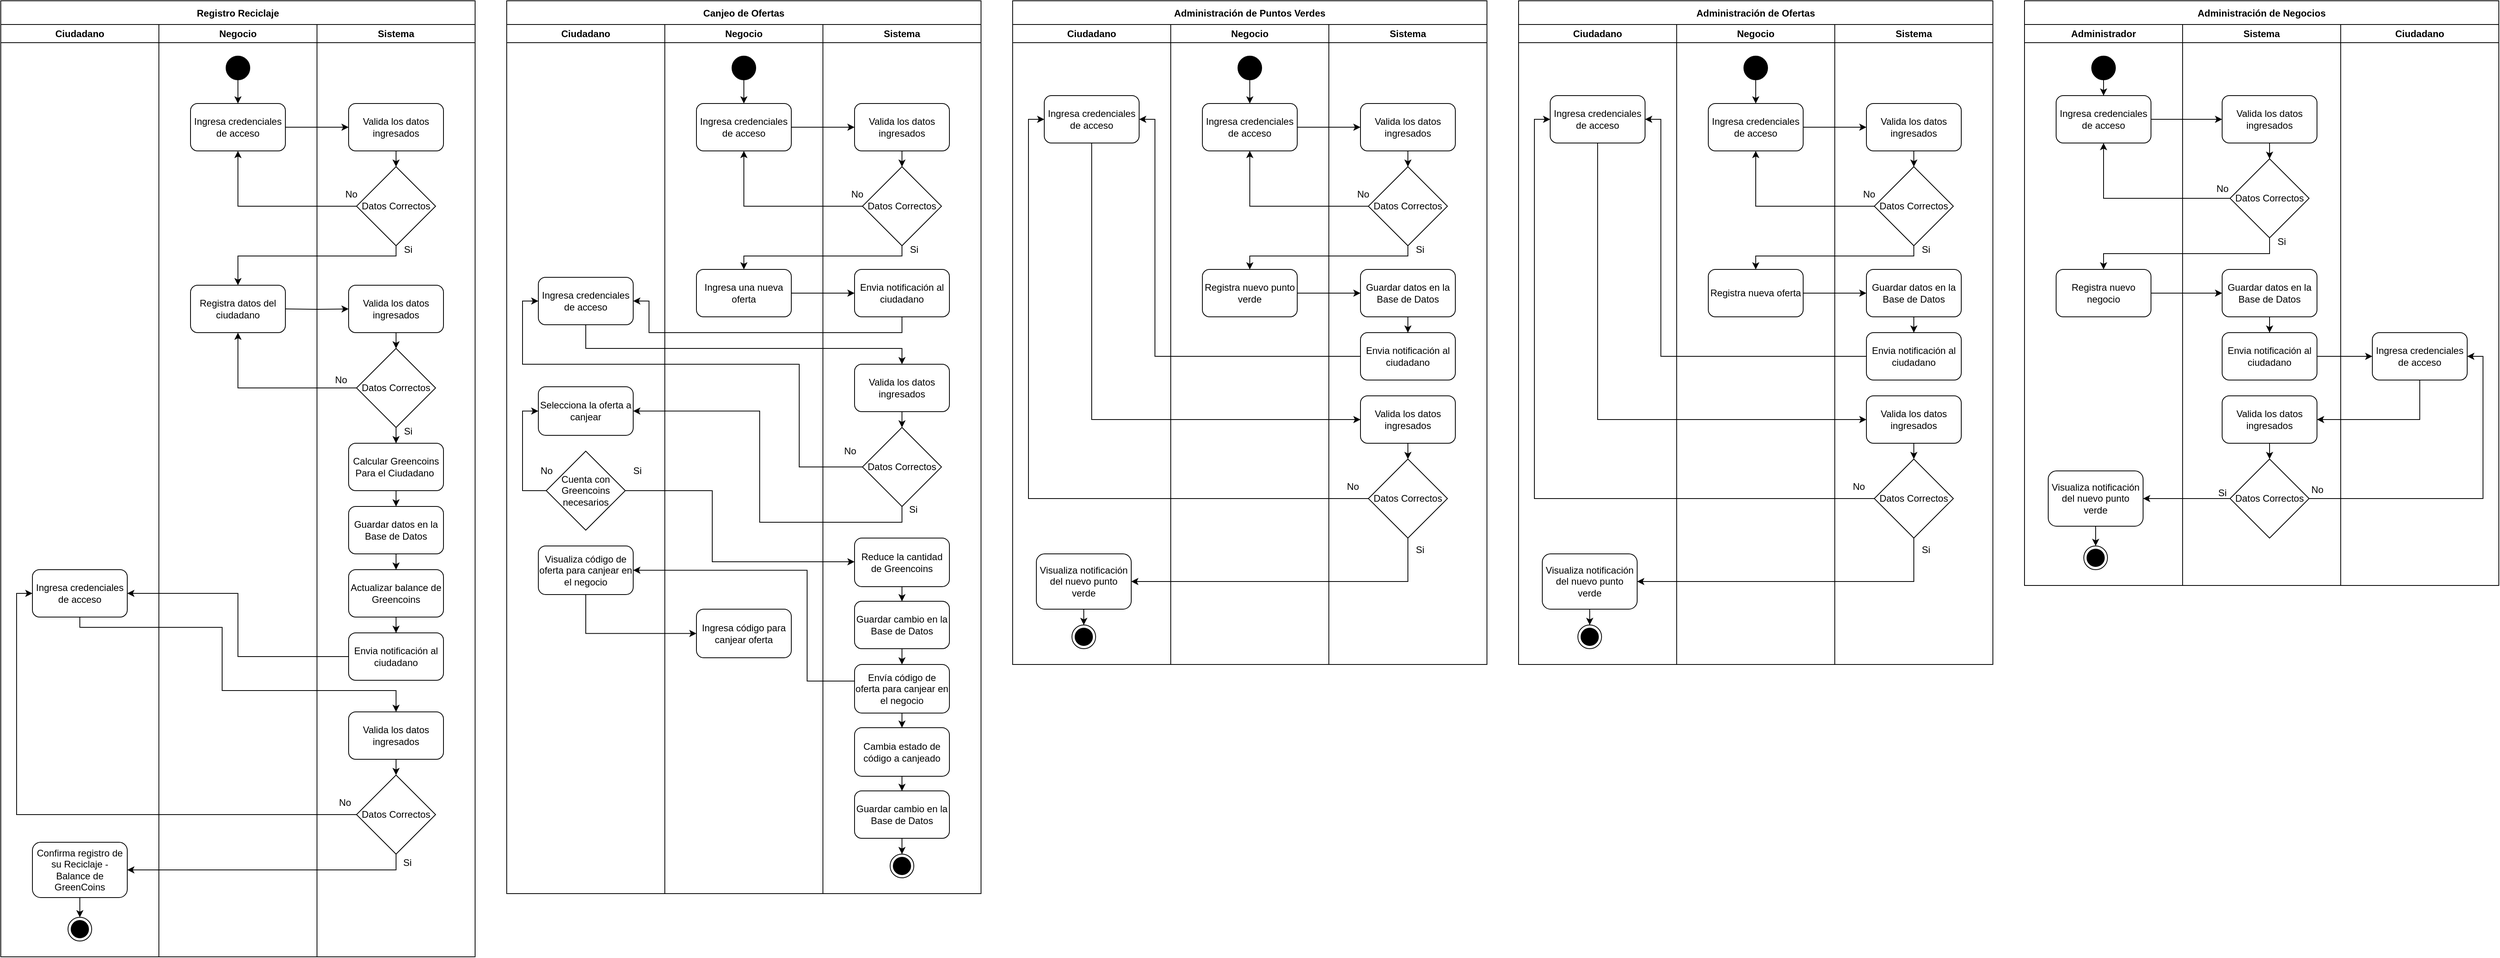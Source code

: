 <mxfile version="24.5.2" type="device">
  <diagram name="Página-1" id="2Hx39TIKKnxnO-Q0Ie0q">
    <mxGraphModel dx="913" dy="514" grid="1" gridSize="10" guides="1" tooltips="1" connect="1" arrows="1" fold="1" page="1" pageScale="1" pageWidth="3300" pageHeight="2339" math="0" shadow="0">
      <root>
        <mxCell id="0" />
        <mxCell id="1" parent="0" />
        <mxCell id="pgYXsg9tAZO5rDnp-1l6-1" value="Registro Reciclaje" style="swimlane;startSize=30;" vertex="1" parent="1">
          <mxGeometry x="40" y="40" width="600" height="1210" as="geometry">
            <mxRectangle x="40" y="40" width="140" height="30" as="alternateBounds" />
          </mxGeometry>
        </mxCell>
        <mxCell id="pgYXsg9tAZO5rDnp-1l6-2" value="Ciudadano" style="swimlane;whiteSpace=wrap;html=1;" vertex="1" parent="pgYXsg9tAZO5rDnp-1l6-1">
          <mxGeometry y="30" width="200" height="1180" as="geometry" />
        </mxCell>
        <mxCell id="pgYXsg9tAZO5rDnp-1l6-3" value="Ingresa credenciales de acceso" style="whiteSpace=wrap;html=1;rounded=1;" vertex="1" parent="pgYXsg9tAZO5rDnp-1l6-2">
          <mxGeometry x="40" y="690" width="120" height="60" as="geometry" />
        </mxCell>
        <mxCell id="pgYXsg9tAZO5rDnp-1l6-4" style="edgeStyle=orthogonalEdgeStyle;rounded=0;orthogonalLoop=1;jettySize=auto;html=1;entryX=0.5;entryY=0;entryDx=0;entryDy=0;" edge="1" parent="pgYXsg9tAZO5rDnp-1l6-2" source="pgYXsg9tAZO5rDnp-1l6-5" target="pgYXsg9tAZO5rDnp-1l6-6">
          <mxGeometry relative="1" as="geometry" />
        </mxCell>
        <mxCell id="pgYXsg9tAZO5rDnp-1l6-5" value="Confirma registro de su Reciclaje - Balance de GreenCoins" style="whiteSpace=wrap;html=1;rounded=1;" vertex="1" parent="pgYXsg9tAZO5rDnp-1l6-2">
          <mxGeometry x="40" y="1035" width="120" height="70" as="geometry" />
        </mxCell>
        <mxCell id="pgYXsg9tAZO5rDnp-1l6-6" value="" style="ellipse;html=1;shape=endState;fillColor=strokeColor;" vertex="1" parent="pgYXsg9tAZO5rDnp-1l6-2">
          <mxGeometry x="85" y="1130" width="30" height="30" as="geometry" />
        </mxCell>
        <mxCell id="pgYXsg9tAZO5rDnp-1l6-7" value="Negocio" style="swimlane;whiteSpace=wrap;html=1;" vertex="1" parent="pgYXsg9tAZO5rDnp-1l6-1">
          <mxGeometry x="200" y="30" width="200" height="1180" as="geometry" />
        </mxCell>
        <mxCell id="pgYXsg9tAZO5rDnp-1l6-8" style="edgeStyle=orthogonalEdgeStyle;rounded=0;orthogonalLoop=1;jettySize=auto;html=1;entryX=0.5;entryY=0;entryDx=0;entryDy=0;" edge="1" parent="pgYXsg9tAZO5rDnp-1l6-7" source="pgYXsg9tAZO5rDnp-1l6-9" target="pgYXsg9tAZO5rDnp-1l6-10">
          <mxGeometry relative="1" as="geometry" />
        </mxCell>
        <mxCell id="pgYXsg9tAZO5rDnp-1l6-9" value="" style="ellipse;fillColor=strokeColor;html=1;" vertex="1" parent="pgYXsg9tAZO5rDnp-1l6-7">
          <mxGeometry x="85" y="40" width="30" height="30" as="geometry" />
        </mxCell>
        <mxCell id="pgYXsg9tAZO5rDnp-1l6-10" value="Ingresa credenciales de acceso" style="rounded=1;whiteSpace=wrap;html=1;" vertex="1" parent="pgYXsg9tAZO5rDnp-1l6-7">
          <mxGeometry x="40" y="100" width="120" height="60" as="geometry" />
        </mxCell>
        <mxCell id="pgYXsg9tAZO5rDnp-1l6-11" value="Registra datos del ciudadano" style="rounded=1;whiteSpace=wrap;html=1;" vertex="1" parent="pgYXsg9tAZO5rDnp-1l6-7">
          <mxGeometry x="40" y="330" width="120" height="60" as="geometry" />
        </mxCell>
        <mxCell id="pgYXsg9tAZO5rDnp-1l6-12" value="Sistema" style="swimlane;whiteSpace=wrap;html=1;" vertex="1" parent="pgYXsg9tAZO5rDnp-1l6-1">
          <mxGeometry x="400" y="30" width="200" height="1180" as="geometry" />
        </mxCell>
        <mxCell id="pgYXsg9tAZO5rDnp-1l6-13" value="Valida los datos ingresados" style="rounded=1;whiteSpace=wrap;html=1;" vertex="1" parent="pgYXsg9tAZO5rDnp-1l6-12">
          <mxGeometry x="40" y="100" width="120" height="60" as="geometry" />
        </mxCell>
        <mxCell id="pgYXsg9tAZO5rDnp-1l6-14" value="Datos Correctos" style="strokeWidth=1;html=1;shape=mxgraph.flowchart.decision;whiteSpace=wrap;" vertex="1" parent="pgYXsg9tAZO5rDnp-1l6-12">
          <mxGeometry x="50" y="180" width="100" height="100" as="geometry" />
        </mxCell>
        <mxCell id="pgYXsg9tAZO5rDnp-1l6-15" style="edgeStyle=orthogonalEdgeStyle;rounded=0;orthogonalLoop=1;jettySize=auto;html=1;entryX=0.5;entryY=0;entryDx=0;entryDy=0;entryPerimeter=0;" edge="1" parent="pgYXsg9tAZO5rDnp-1l6-12" source="pgYXsg9tAZO5rDnp-1l6-13" target="pgYXsg9tAZO5rDnp-1l6-14">
          <mxGeometry relative="1" as="geometry" />
        </mxCell>
        <mxCell id="pgYXsg9tAZO5rDnp-1l6-16" value="Valida los datos ingresados" style="rounded=1;whiteSpace=wrap;html=1;" vertex="1" parent="pgYXsg9tAZO5rDnp-1l6-12">
          <mxGeometry x="40" y="330" width="120" height="60" as="geometry" />
        </mxCell>
        <mxCell id="pgYXsg9tAZO5rDnp-1l6-17" style="edgeStyle=orthogonalEdgeStyle;rounded=0;orthogonalLoop=1;jettySize=auto;html=1;entryX=0;entryY=0.5;entryDx=0;entryDy=0;" edge="1" parent="pgYXsg9tAZO5rDnp-1l6-12" target="pgYXsg9tAZO5rDnp-1l6-16">
          <mxGeometry relative="1" as="geometry">
            <mxPoint x="-40" y="360" as="sourcePoint" />
          </mxGeometry>
        </mxCell>
        <mxCell id="pgYXsg9tAZO5rDnp-1l6-18" value="Si" style="text;html=1;align=center;verticalAlign=middle;resizable=0;points=[];autosize=1;strokeColor=none;fillColor=none;" vertex="1" parent="pgYXsg9tAZO5rDnp-1l6-12">
          <mxGeometry x="100" y="270" width="30" height="30" as="geometry" />
        </mxCell>
        <mxCell id="pgYXsg9tAZO5rDnp-1l6-19" value="No" style="text;html=1;align=center;verticalAlign=middle;resizable=0;points=[];autosize=1;strokeColor=none;fillColor=none;" vertex="1" parent="pgYXsg9tAZO5rDnp-1l6-12">
          <mxGeometry x="23" y="200" width="40" height="30" as="geometry" />
        </mxCell>
        <mxCell id="pgYXsg9tAZO5rDnp-1l6-20" style="edgeStyle=orthogonalEdgeStyle;rounded=0;orthogonalLoop=1;jettySize=auto;html=1;entryX=0.5;entryY=0;entryDx=0;entryDy=0;" edge="1" parent="pgYXsg9tAZO5rDnp-1l6-12" source="pgYXsg9tAZO5rDnp-1l6-21" target="pgYXsg9tAZO5rDnp-1l6-24">
          <mxGeometry relative="1" as="geometry" />
        </mxCell>
        <mxCell id="pgYXsg9tAZO5rDnp-1l6-21" value="Datos Correctos" style="strokeWidth=1;html=1;shape=mxgraph.flowchart.decision;whiteSpace=wrap;" vertex="1" parent="pgYXsg9tAZO5rDnp-1l6-12">
          <mxGeometry x="50" y="410" width="100" height="100" as="geometry" />
        </mxCell>
        <mxCell id="pgYXsg9tAZO5rDnp-1l6-22" style="edgeStyle=orthogonalEdgeStyle;rounded=0;orthogonalLoop=1;jettySize=auto;html=1;entryX=0.5;entryY=0;entryDx=0;entryDy=0;entryPerimeter=0;" edge="1" parent="pgYXsg9tAZO5rDnp-1l6-12" source="pgYXsg9tAZO5rDnp-1l6-16" target="pgYXsg9tAZO5rDnp-1l6-21">
          <mxGeometry relative="1" as="geometry" />
        </mxCell>
        <mxCell id="pgYXsg9tAZO5rDnp-1l6-23" style="edgeStyle=orthogonalEdgeStyle;rounded=0;orthogonalLoop=1;jettySize=auto;html=1;entryX=0.5;entryY=0;entryDx=0;entryDy=0;" edge="1" parent="pgYXsg9tAZO5rDnp-1l6-12" source="pgYXsg9tAZO5rDnp-1l6-24" target="pgYXsg9tAZO5rDnp-1l6-26">
          <mxGeometry relative="1" as="geometry" />
        </mxCell>
        <mxCell id="pgYXsg9tAZO5rDnp-1l6-24" value="Calcular Greencoins Para el Ciudadano&amp;nbsp;" style="whiteSpace=wrap;html=1;rounded=1;" vertex="1" parent="pgYXsg9tAZO5rDnp-1l6-12">
          <mxGeometry x="40" y="530" width="120" height="60" as="geometry" />
        </mxCell>
        <mxCell id="pgYXsg9tAZO5rDnp-1l6-25" style="edgeStyle=orthogonalEdgeStyle;rounded=0;orthogonalLoop=1;jettySize=auto;html=1;entryX=0.5;entryY=0;entryDx=0;entryDy=0;" edge="1" parent="pgYXsg9tAZO5rDnp-1l6-12" source="pgYXsg9tAZO5rDnp-1l6-26" target="pgYXsg9tAZO5rDnp-1l6-28">
          <mxGeometry relative="1" as="geometry" />
        </mxCell>
        <mxCell id="pgYXsg9tAZO5rDnp-1l6-26" value="Guardar datos en la Base de Datos" style="whiteSpace=wrap;html=1;rounded=1;" vertex="1" parent="pgYXsg9tAZO5rDnp-1l6-12">
          <mxGeometry x="40" y="610" width="120" height="60" as="geometry" />
        </mxCell>
        <mxCell id="pgYXsg9tAZO5rDnp-1l6-27" value="" style="edgeStyle=orthogonalEdgeStyle;rounded=0;orthogonalLoop=1;jettySize=auto;html=1;" edge="1" parent="pgYXsg9tAZO5rDnp-1l6-12" source="pgYXsg9tAZO5rDnp-1l6-28" target="pgYXsg9tAZO5rDnp-1l6-34">
          <mxGeometry relative="1" as="geometry" />
        </mxCell>
        <mxCell id="pgYXsg9tAZO5rDnp-1l6-28" value="Actualizar balance de Greencoins" style="whiteSpace=wrap;html=1;rounded=1;" vertex="1" parent="pgYXsg9tAZO5rDnp-1l6-12">
          <mxGeometry x="40" y="690" width="120" height="60" as="geometry" />
        </mxCell>
        <mxCell id="pgYXsg9tAZO5rDnp-1l6-29" value="Si" style="text;html=1;align=center;verticalAlign=middle;resizable=0;points=[];autosize=1;strokeColor=none;fillColor=none;" vertex="1" parent="pgYXsg9tAZO5rDnp-1l6-12">
          <mxGeometry x="100" y="500" width="30" height="30" as="geometry" />
        </mxCell>
        <mxCell id="pgYXsg9tAZO5rDnp-1l6-30" value="No" style="text;html=1;align=center;verticalAlign=middle;resizable=0;points=[];autosize=1;strokeColor=none;fillColor=none;" vertex="1" parent="pgYXsg9tAZO5rDnp-1l6-12">
          <mxGeometry x="10" y="435" width="40" height="30" as="geometry" />
        </mxCell>
        <mxCell id="pgYXsg9tAZO5rDnp-1l6-31" style="edgeStyle=orthogonalEdgeStyle;rounded=0;orthogonalLoop=1;jettySize=auto;html=1;exitX=0.5;exitY=1;exitDx=0;exitDy=0;entryX=0.5;entryY=0;entryDx=0;entryDy=0;entryPerimeter=0;" edge="1" parent="pgYXsg9tAZO5rDnp-1l6-12" source="pgYXsg9tAZO5rDnp-1l6-32" target="pgYXsg9tAZO5rDnp-1l6-33">
          <mxGeometry relative="1" as="geometry" />
        </mxCell>
        <mxCell id="pgYXsg9tAZO5rDnp-1l6-32" value="Valida los datos ingresados" style="rounded=1;whiteSpace=wrap;html=1;" vertex="1" parent="pgYXsg9tAZO5rDnp-1l6-12">
          <mxGeometry x="40" y="870" width="120" height="60" as="geometry" />
        </mxCell>
        <mxCell id="pgYXsg9tAZO5rDnp-1l6-33" value="Datos Correctos" style="strokeWidth=1;html=1;shape=mxgraph.flowchart.decision;whiteSpace=wrap;" vertex="1" parent="pgYXsg9tAZO5rDnp-1l6-12">
          <mxGeometry x="50" y="950" width="100" height="100" as="geometry" />
        </mxCell>
        <mxCell id="pgYXsg9tAZO5rDnp-1l6-34" value="Envia notificación al ciudadano" style="whiteSpace=wrap;html=1;rounded=1;" vertex="1" parent="pgYXsg9tAZO5rDnp-1l6-12">
          <mxGeometry x="40" y="770" width="120" height="60" as="geometry" />
        </mxCell>
        <mxCell id="pgYXsg9tAZO5rDnp-1l6-35" value="Si" style="text;html=1;align=center;verticalAlign=middle;resizable=0;points=[];autosize=1;strokeColor=none;fillColor=none;" vertex="1" parent="pgYXsg9tAZO5rDnp-1l6-12">
          <mxGeometry x="99" y="1046" width="30" height="30" as="geometry" />
        </mxCell>
        <mxCell id="pgYXsg9tAZO5rDnp-1l6-36" value="No" style="text;html=1;align=center;verticalAlign=middle;resizable=0;points=[];autosize=1;strokeColor=none;fillColor=none;" vertex="1" parent="pgYXsg9tAZO5rDnp-1l6-12">
          <mxGeometry x="15" y="970" width="40" height="30" as="geometry" />
        </mxCell>
        <mxCell id="pgYXsg9tAZO5rDnp-1l6-37" style="edgeStyle=orthogonalEdgeStyle;rounded=0;orthogonalLoop=1;jettySize=auto;html=1;entryX=0;entryY=0.5;entryDx=0;entryDy=0;" edge="1" parent="pgYXsg9tAZO5rDnp-1l6-1" source="pgYXsg9tAZO5rDnp-1l6-10" target="pgYXsg9tAZO5rDnp-1l6-13">
          <mxGeometry relative="1" as="geometry" />
        </mxCell>
        <mxCell id="pgYXsg9tAZO5rDnp-1l6-38" style="edgeStyle=orthogonalEdgeStyle;rounded=0;orthogonalLoop=1;jettySize=auto;html=1;exitX=0;exitY=0.5;exitDx=0;exitDy=0;exitPerimeter=0;entryX=0.5;entryY=1;entryDx=0;entryDy=0;" edge="1" parent="pgYXsg9tAZO5rDnp-1l6-1" source="pgYXsg9tAZO5rDnp-1l6-14" target="pgYXsg9tAZO5rDnp-1l6-10">
          <mxGeometry relative="1" as="geometry" />
        </mxCell>
        <mxCell id="pgYXsg9tAZO5rDnp-1l6-39" style="edgeStyle=orthogonalEdgeStyle;rounded=0;orthogonalLoop=1;jettySize=auto;html=1;entryX=0.5;entryY=0;entryDx=0;entryDy=0;" edge="1" parent="pgYXsg9tAZO5rDnp-1l6-1" source="pgYXsg9tAZO5rDnp-1l6-14" target="pgYXsg9tAZO5rDnp-1l6-11">
          <mxGeometry relative="1" as="geometry">
            <Array as="points">
              <mxPoint x="500" y="323" />
              <mxPoint x="300" y="323" />
            </Array>
          </mxGeometry>
        </mxCell>
        <mxCell id="pgYXsg9tAZO5rDnp-1l6-40" style="edgeStyle=orthogonalEdgeStyle;rounded=0;orthogonalLoop=1;jettySize=auto;html=1;entryX=0.5;entryY=1;entryDx=0;entryDy=0;" edge="1" parent="pgYXsg9tAZO5rDnp-1l6-1" source="pgYXsg9tAZO5rDnp-1l6-21" target="pgYXsg9tAZO5rDnp-1l6-11">
          <mxGeometry relative="1" as="geometry" />
        </mxCell>
        <mxCell id="pgYXsg9tAZO5rDnp-1l6-41" style="edgeStyle=orthogonalEdgeStyle;rounded=0;orthogonalLoop=1;jettySize=auto;html=1;entryX=0.5;entryY=0;entryDx=0;entryDy=0;" edge="1" parent="pgYXsg9tAZO5rDnp-1l6-1" source="pgYXsg9tAZO5rDnp-1l6-3" target="pgYXsg9tAZO5rDnp-1l6-32">
          <mxGeometry relative="1" as="geometry">
            <Array as="points">
              <mxPoint x="100" y="793" />
              <mxPoint x="280" y="793" />
              <mxPoint x="280" y="873" />
              <mxPoint x="500" y="873" />
            </Array>
          </mxGeometry>
        </mxCell>
        <mxCell id="pgYXsg9tAZO5rDnp-1l6-42" style="edgeStyle=orthogonalEdgeStyle;rounded=0;orthogonalLoop=1;jettySize=auto;html=1;exitX=0;exitY=0.5;exitDx=0;exitDy=0;exitPerimeter=0;entryX=0;entryY=0.5;entryDx=0;entryDy=0;" edge="1" parent="pgYXsg9tAZO5rDnp-1l6-1" source="pgYXsg9tAZO5rDnp-1l6-33" target="pgYXsg9tAZO5rDnp-1l6-3">
          <mxGeometry relative="1" as="geometry" />
        </mxCell>
        <mxCell id="pgYXsg9tAZO5rDnp-1l6-43" style="edgeStyle=orthogonalEdgeStyle;rounded=0;orthogonalLoop=1;jettySize=auto;html=1;entryX=1;entryY=0.5;entryDx=0;entryDy=0;" edge="1" parent="pgYXsg9tAZO5rDnp-1l6-1" source="pgYXsg9tAZO5rDnp-1l6-33" target="pgYXsg9tAZO5rDnp-1l6-5">
          <mxGeometry relative="1" as="geometry">
            <Array as="points">
              <mxPoint x="500" y="1100" />
              <mxPoint x="305" y="1100" />
            </Array>
          </mxGeometry>
        </mxCell>
        <mxCell id="pgYXsg9tAZO5rDnp-1l6-44" style="edgeStyle=orthogonalEdgeStyle;rounded=0;orthogonalLoop=1;jettySize=auto;html=1;exitX=0;exitY=0.5;exitDx=0;exitDy=0;entryX=1;entryY=0.5;entryDx=0;entryDy=0;" edge="1" parent="pgYXsg9tAZO5rDnp-1l6-1" source="pgYXsg9tAZO5rDnp-1l6-34" target="pgYXsg9tAZO5rDnp-1l6-3">
          <mxGeometry relative="1" as="geometry" />
        </mxCell>
        <mxCell id="pgYXsg9tAZO5rDnp-1l6-45" value="Canjeo de Ofertas" style="swimlane;startSize=30;" vertex="1" parent="1">
          <mxGeometry x="680" y="40" width="600" height="1130" as="geometry">
            <mxRectangle x="280" y="90" width="140" height="30" as="alternateBounds" />
          </mxGeometry>
        </mxCell>
        <mxCell id="pgYXsg9tAZO5rDnp-1l6-46" value="Ciudadano" style="swimlane;whiteSpace=wrap;html=1;" vertex="1" parent="pgYXsg9tAZO5rDnp-1l6-45">
          <mxGeometry y="30" width="200" height="1100" as="geometry" />
        </mxCell>
        <mxCell id="pgYXsg9tAZO5rDnp-1l6-47" value="Ingresa credenciales de acceso" style="whiteSpace=wrap;html=1;rounded=1;" vertex="1" parent="pgYXsg9tAZO5rDnp-1l6-46">
          <mxGeometry x="40" y="320" width="120" height="60" as="geometry" />
        </mxCell>
        <mxCell id="pgYXsg9tAZO5rDnp-1l6-49" value="Selecciona la oferta a canjear" style="whiteSpace=wrap;html=1;rounded=1;" vertex="1" parent="pgYXsg9tAZO5rDnp-1l6-46">
          <mxGeometry x="40" y="458.5" width="120" height="61.5" as="geometry" />
        </mxCell>
        <mxCell id="pgYXsg9tAZO5rDnp-1l6-109" style="edgeStyle=orthogonalEdgeStyle;rounded=0;orthogonalLoop=1;jettySize=auto;html=1;exitX=0;exitY=0.5;exitDx=0;exitDy=0;exitPerimeter=0;entryX=0;entryY=0.5;entryDx=0;entryDy=0;" edge="1" parent="pgYXsg9tAZO5rDnp-1l6-46" source="pgYXsg9tAZO5rDnp-1l6-106" target="pgYXsg9tAZO5rDnp-1l6-49">
          <mxGeometry relative="1" as="geometry" />
        </mxCell>
        <mxCell id="pgYXsg9tAZO5rDnp-1l6-106" value="Cuenta con Greencoins necesarios" style="strokeWidth=1;html=1;shape=mxgraph.flowchart.decision;whiteSpace=wrap;" vertex="1" parent="pgYXsg9tAZO5rDnp-1l6-46">
          <mxGeometry x="50" y="540" width="100" height="100" as="geometry" />
        </mxCell>
        <mxCell id="pgYXsg9tAZO5rDnp-1l6-110" value="Si" style="text;html=1;align=center;verticalAlign=middle;resizable=0;points=[];autosize=1;strokeColor=none;fillColor=none;" vertex="1" parent="pgYXsg9tAZO5rDnp-1l6-46">
          <mxGeometry x="150" y="550" width="30" height="30" as="geometry" />
        </mxCell>
        <mxCell id="pgYXsg9tAZO5rDnp-1l6-111" value="No" style="text;html=1;align=center;verticalAlign=middle;resizable=0;points=[];autosize=1;strokeColor=none;fillColor=none;" vertex="1" parent="pgYXsg9tAZO5rDnp-1l6-46">
          <mxGeometry x="30" y="550" width="40" height="30" as="geometry" />
        </mxCell>
        <mxCell id="pgYXsg9tAZO5rDnp-1l6-113" value="Visualiza código de oferta para canjear en el negocio" style="whiteSpace=wrap;html=1;rounded=1;" vertex="1" parent="pgYXsg9tAZO5rDnp-1l6-46">
          <mxGeometry x="40" y="660" width="120" height="61.5" as="geometry" />
        </mxCell>
        <mxCell id="pgYXsg9tAZO5rDnp-1l6-51" value="Negocio" style="swimlane;whiteSpace=wrap;html=1;" vertex="1" parent="pgYXsg9tAZO5rDnp-1l6-45">
          <mxGeometry x="200" y="30" width="200" height="1100" as="geometry" />
        </mxCell>
        <mxCell id="pgYXsg9tAZO5rDnp-1l6-52" style="edgeStyle=orthogonalEdgeStyle;rounded=0;orthogonalLoop=1;jettySize=auto;html=1;entryX=0.5;entryY=0;entryDx=0;entryDy=0;" edge="1" parent="pgYXsg9tAZO5rDnp-1l6-51" source="pgYXsg9tAZO5rDnp-1l6-53" target="pgYXsg9tAZO5rDnp-1l6-54">
          <mxGeometry relative="1" as="geometry" />
        </mxCell>
        <mxCell id="pgYXsg9tAZO5rDnp-1l6-53" value="" style="ellipse;fillColor=strokeColor;html=1;" vertex="1" parent="pgYXsg9tAZO5rDnp-1l6-51">
          <mxGeometry x="85" y="40" width="30" height="30" as="geometry" />
        </mxCell>
        <mxCell id="pgYXsg9tAZO5rDnp-1l6-54" value="Ingresa credenciales de acceso" style="rounded=1;whiteSpace=wrap;html=1;" vertex="1" parent="pgYXsg9tAZO5rDnp-1l6-51">
          <mxGeometry x="40" y="100" width="120" height="60" as="geometry" />
        </mxCell>
        <mxCell id="pgYXsg9tAZO5rDnp-1l6-55" value="Ingresa una nueva oferta" style="rounded=1;whiteSpace=wrap;html=1;" vertex="1" parent="pgYXsg9tAZO5rDnp-1l6-51">
          <mxGeometry x="40" y="310" width="120" height="60" as="geometry" />
        </mxCell>
        <mxCell id="pgYXsg9tAZO5rDnp-1l6-216" value="Ingresa código para canjear oferta" style="whiteSpace=wrap;html=1;rounded=1;" vertex="1" parent="pgYXsg9tAZO5rDnp-1l6-51">
          <mxGeometry x="40" y="740" width="120" height="61.5" as="geometry" />
        </mxCell>
        <mxCell id="pgYXsg9tAZO5rDnp-1l6-56" value="Sistema" style="swimlane;whiteSpace=wrap;html=1;" vertex="1" parent="pgYXsg9tAZO5rDnp-1l6-45">
          <mxGeometry x="400" y="30" width="200" height="1100" as="geometry" />
        </mxCell>
        <mxCell id="pgYXsg9tAZO5rDnp-1l6-57" value="Valida los datos ingresados" style="rounded=1;whiteSpace=wrap;html=1;" vertex="1" parent="pgYXsg9tAZO5rDnp-1l6-56">
          <mxGeometry x="40" y="100" width="120" height="60" as="geometry" />
        </mxCell>
        <mxCell id="pgYXsg9tAZO5rDnp-1l6-58" value="Datos Correctos" style="strokeWidth=1;html=1;shape=mxgraph.flowchart.decision;whiteSpace=wrap;" vertex="1" parent="pgYXsg9tAZO5rDnp-1l6-56">
          <mxGeometry x="50" y="180" width="100" height="100" as="geometry" />
        </mxCell>
        <mxCell id="pgYXsg9tAZO5rDnp-1l6-59" style="edgeStyle=orthogonalEdgeStyle;rounded=0;orthogonalLoop=1;jettySize=auto;html=1;entryX=0.5;entryY=0;entryDx=0;entryDy=0;entryPerimeter=0;" edge="1" parent="pgYXsg9tAZO5rDnp-1l6-56" source="pgYXsg9tAZO5rDnp-1l6-57" target="pgYXsg9tAZO5rDnp-1l6-58">
          <mxGeometry relative="1" as="geometry" />
        </mxCell>
        <mxCell id="pgYXsg9tAZO5rDnp-1l6-62" value="Si" style="text;html=1;align=center;verticalAlign=middle;resizable=0;points=[];autosize=1;strokeColor=none;fillColor=none;" vertex="1" parent="pgYXsg9tAZO5rDnp-1l6-56">
          <mxGeometry x="100" y="270" width="30" height="30" as="geometry" />
        </mxCell>
        <mxCell id="pgYXsg9tAZO5rDnp-1l6-63" value="No" style="text;html=1;align=center;verticalAlign=middle;resizable=0;points=[];autosize=1;strokeColor=none;fillColor=none;" vertex="1" parent="pgYXsg9tAZO5rDnp-1l6-56">
          <mxGeometry x="23" y="200" width="40" height="30" as="geometry" />
        </mxCell>
        <mxCell id="pgYXsg9tAZO5rDnp-1l6-75" style="edgeStyle=orthogonalEdgeStyle;rounded=0;orthogonalLoop=1;jettySize=auto;html=1;exitX=0.5;exitY=1;exitDx=0;exitDy=0;entryX=0.5;entryY=0;entryDx=0;entryDy=0;entryPerimeter=0;" edge="1" parent="pgYXsg9tAZO5rDnp-1l6-56" source="pgYXsg9tAZO5rDnp-1l6-76" target="pgYXsg9tAZO5rDnp-1l6-77">
          <mxGeometry relative="1" as="geometry" />
        </mxCell>
        <mxCell id="pgYXsg9tAZO5rDnp-1l6-76" value="Valida los datos ingresados" style="rounded=1;whiteSpace=wrap;html=1;" vertex="1" parent="pgYXsg9tAZO5rDnp-1l6-56">
          <mxGeometry x="40" y="430" width="120" height="60" as="geometry" />
        </mxCell>
        <mxCell id="pgYXsg9tAZO5rDnp-1l6-77" value="Datos Correctos" style="strokeWidth=1;html=1;shape=mxgraph.flowchart.decision;whiteSpace=wrap;" vertex="1" parent="pgYXsg9tAZO5rDnp-1l6-56">
          <mxGeometry x="50" y="510" width="100" height="100" as="geometry" />
        </mxCell>
        <mxCell id="pgYXsg9tAZO5rDnp-1l6-78" value="Envia notificación al ciudadano" style="whiteSpace=wrap;html=1;rounded=1;" vertex="1" parent="pgYXsg9tAZO5rDnp-1l6-56">
          <mxGeometry x="40" y="310" width="120" height="60" as="geometry" />
        </mxCell>
        <mxCell id="pgYXsg9tAZO5rDnp-1l6-79" value="Si" style="text;html=1;align=center;verticalAlign=middle;resizable=0;points=[];autosize=1;strokeColor=none;fillColor=none;" vertex="1" parent="pgYXsg9tAZO5rDnp-1l6-56">
          <mxGeometry x="99" y="599" width="30" height="30" as="geometry" />
        </mxCell>
        <mxCell id="pgYXsg9tAZO5rDnp-1l6-80" value="No" style="text;html=1;align=center;verticalAlign=middle;resizable=0;points=[];autosize=1;strokeColor=none;fillColor=none;" vertex="1" parent="pgYXsg9tAZO5rDnp-1l6-56">
          <mxGeometry x="14" y="525" width="40" height="30" as="geometry" />
        </mxCell>
        <mxCell id="pgYXsg9tAZO5rDnp-1l6-209" style="edgeStyle=orthogonalEdgeStyle;rounded=0;orthogonalLoop=1;jettySize=auto;html=1;entryX=0.5;entryY=0;entryDx=0;entryDy=0;" edge="1" parent="pgYXsg9tAZO5rDnp-1l6-56" source="pgYXsg9tAZO5rDnp-1l6-102" target="pgYXsg9tAZO5rDnp-1l6-207">
          <mxGeometry relative="1" as="geometry" />
        </mxCell>
        <mxCell id="pgYXsg9tAZO5rDnp-1l6-102" value="Reduce la cantidad de Greencoins" style="whiteSpace=wrap;html=1;rounded=1;" vertex="1" parent="pgYXsg9tAZO5rDnp-1l6-56">
          <mxGeometry x="40" y="650" width="120" height="61.5" as="geometry" />
        </mxCell>
        <mxCell id="pgYXsg9tAZO5rDnp-1l6-224" style="edgeStyle=orthogonalEdgeStyle;rounded=0;orthogonalLoop=1;jettySize=auto;html=1;entryX=0.5;entryY=0;entryDx=0;entryDy=0;" edge="1" parent="pgYXsg9tAZO5rDnp-1l6-56" source="pgYXsg9tAZO5rDnp-1l6-104" target="pgYXsg9tAZO5rDnp-1l6-222">
          <mxGeometry relative="1" as="geometry" />
        </mxCell>
        <mxCell id="pgYXsg9tAZO5rDnp-1l6-104" value="Envía código de oferta para canjear en el negocio" style="whiteSpace=wrap;html=1;rounded=1;" vertex="1" parent="pgYXsg9tAZO5rDnp-1l6-56">
          <mxGeometry x="40" y="810" width="120" height="61.5" as="geometry" />
        </mxCell>
        <mxCell id="pgYXsg9tAZO5rDnp-1l6-210" style="edgeStyle=orthogonalEdgeStyle;rounded=0;orthogonalLoop=1;jettySize=auto;html=1;exitX=0.5;exitY=1;exitDx=0;exitDy=0;entryX=0.5;entryY=0;entryDx=0;entryDy=0;" edge="1" parent="pgYXsg9tAZO5rDnp-1l6-56" source="pgYXsg9tAZO5rDnp-1l6-207" target="pgYXsg9tAZO5rDnp-1l6-104">
          <mxGeometry relative="1" as="geometry" />
        </mxCell>
        <mxCell id="pgYXsg9tAZO5rDnp-1l6-207" value="Guardar cambio en la Base de Datos" style="whiteSpace=wrap;html=1;rounded=1;" vertex="1" parent="pgYXsg9tAZO5rDnp-1l6-56">
          <mxGeometry x="40" y="730" width="120" height="60" as="geometry" />
        </mxCell>
        <mxCell id="pgYXsg9tAZO5rDnp-1l6-225" style="edgeStyle=orthogonalEdgeStyle;rounded=0;orthogonalLoop=1;jettySize=auto;html=1;entryX=0.5;entryY=0;entryDx=0;entryDy=0;" edge="1" parent="pgYXsg9tAZO5rDnp-1l6-56" source="pgYXsg9tAZO5rDnp-1l6-222" target="pgYXsg9tAZO5rDnp-1l6-223">
          <mxGeometry relative="1" as="geometry" />
        </mxCell>
        <mxCell id="pgYXsg9tAZO5rDnp-1l6-222" value="Cambia estado de código a canjeado" style="whiteSpace=wrap;html=1;rounded=1;" vertex="1" parent="pgYXsg9tAZO5rDnp-1l6-56">
          <mxGeometry x="40" y="890" width="120" height="61.5" as="geometry" />
        </mxCell>
        <mxCell id="pgYXsg9tAZO5rDnp-1l6-226" style="edgeStyle=orthogonalEdgeStyle;rounded=0;orthogonalLoop=1;jettySize=auto;html=1;entryX=0.5;entryY=0;entryDx=0;entryDy=0;" edge="1" parent="pgYXsg9tAZO5rDnp-1l6-56" source="pgYXsg9tAZO5rDnp-1l6-223" target="pgYXsg9tAZO5rDnp-1l6-50">
          <mxGeometry relative="1" as="geometry" />
        </mxCell>
        <mxCell id="pgYXsg9tAZO5rDnp-1l6-223" value="Guardar cambio en la Base de Datos" style="whiteSpace=wrap;html=1;rounded=1;" vertex="1" parent="pgYXsg9tAZO5rDnp-1l6-56">
          <mxGeometry x="40" y="970" width="120" height="60" as="geometry" />
        </mxCell>
        <mxCell id="pgYXsg9tAZO5rDnp-1l6-50" value="" style="ellipse;html=1;shape=endState;fillColor=strokeColor;" vertex="1" parent="pgYXsg9tAZO5rDnp-1l6-56">
          <mxGeometry x="85" y="1050" width="30" height="30" as="geometry" />
        </mxCell>
        <mxCell id="pgYXsg9tAZO5rDnp-1l6-81" style="edgeStyle=orthogonalEdgeStyle;rounded=0;orthogonalLoop=1;jettySize=auto;html=1;entryX=0;entryY=0.5;entryDx=0;entryDy=0;" edge="1" parent="pgYXsg9tAZO5rDnp-1l6-45" source="pgYXsg9tAZO5rDnp-1l6-54" target="pgYXsg9tAZO5rDnp-1l6-57">
          <mxGeometry relative="1" as="geometry" />
        </mxCell>
        <mxCell id="pgYXsg9tAZO5rDnp-1l6-82" style="edgeStyle=orthogonalEdgeStyle;rounded=0;orthogonalLoop=1;jettySize=auto;html=1;exitX=0;exitY=0.5;exitDx=0;exitDy=0;exitPerimeter=0;entryX=0.5;entryY=1;entryDx=0;entryDy=0;" edge="1" parent="pgYXsg9tAZO5rDnp-1l6-45" source="pgYXsg9tAZO5rDnp-1l6-58" target="pgYXsg9tAZO5rDnp-1l6-54">
          <mxGeometry relative="1" as="geometry" />
        </mxCell>
        <mxCell id="pgYXsg9tAZO5rDnp-1l6-83" style="edgeStyle=orthogonalEdgeStyle;rounded=0;orthogonalLoop=1;jettySize=auto;html=1;entryX=0.5;entryY=0;entryDx=0;entryDy=0;" edge="1" parent="pgYXsg9tAZO5rDnp-1l6-45" source="pgYXsg9tAZO5rDnp-1l6-58" target="pgYXsg9tAZO5rDnp-1l6-55">
          <mxGeometry relative="1" as="geometry">
            <Array as="points">
              <mxPoint x="500" y="323" />
              <mxPoint x="300" y="323" />
            </Array>
          </mxGeometry>
        </mxCell>
        <mxCell id="pgYXsg9tAZO5rDnp-1l6-86" style="edgeStyle=orthogonalEdgeStyle;rounded=0;orthogonalLoop=1;jettySize=auto;html=1;exitX=0;exitY=0.5;exitDx=0;exitDy=0;exitPerimeter=0;entryX=0;entryY=0.5;entryDx=0;entryDy=0;" edge="1" parent="pgYXsg9tAZO5rDnp-1l6-45" source="pgYXsg9tAZO5rDnp-1l6-77" target="pgYXsg9tAZO5rDnp-1l6-47">
          <mxGeometry relative="1" as="geometry">
            <Array as="points">
              <mxPoint x="370" y="590" />
              <mxPoint x="370" y="460" />
              <mxPoint x="20" y="460" />
              <mxPoint x="20" y="380" />
            </Array>
          </mxGeometry>
        </mxCell>
        <mxCell id="pgYXsg9tAZO5rDnp-1l6-99" style="edgeStyle=orthogonalEdgeStyle;rounded=0;orthogonalLoop=1;jettySize=auto;html=1;" edge="1" parent="pgYXsg9tAZO5rDnp-1l6-45" source="pgYXsg9tAZO5rDnp-1l6-55" target="pgYXsg9tAZO5rDnp-1l6-78">
          <mxGeometry relative="1" as="geometry" />
        </mxCell>
        <mxCell id="pgYXsg9tAZO5rDnp-1l6-100" style="edgeStyle=orthogonalEdgeStyle;rounded=0;orthogonalLoop=1;jettySize=auto;html=1;entryX=1;entryY=0.5;entryDx=0;entryDy=0;" edge="1" parent="pgYXsg9tAZO5rDnp-1l6-45" source="pgYXsg9tAZO5rDnp-1l6-78" target="pgYXsg9tAZO5rDnp-1l6-47">
          <mxGeometry relative="1" as="geometry">
            <Array as="points">
              <mxPoint x="500" y="420" />
              <mxPoint x="180" y="420" />
              <mxPoint x="180" y="380" />
            </Array>
          </mxGeometry>
        </mxCell>
        <mxCell id="pgYXsg9tAZO5rDnp-1l6-101" style="edgeStyle=orthogonalEdgeStyle;rounded=0;orthogonalLoop=1;jettySize=auto;html=1;entryX=0.5;entryY=0;entryDx=0;entryDy=0;" edge="1" parent="pgYXsg9tAZO5rDnp-1l6-45" source="pgYXsg9tAZO5rDnp-1l6-47" target="pgYXsg9tAZO5rDnp-1l6-76">
          <mxGeometry relative="1" as="geometry">
            <Array as="points">
              <mxPoint x="100" y="440" />
              <mxPoint x="500" y="440" />
            </Array>
          </mxGeometry>
        </mxCell>
        <mxCell id="pgYXsg9tAZO5rDnp-1l6-87" style="edgeStyle=orthogonalEdgeStyle;rounded=0;orthogonalLoop=1;jettySize=auto;html=1;entryX=1;entryY=0.5;entryDx=0;entryDy=0;" edge="1" parent="pgYXsg9tAZO5rDnp-1l6-45" source="pgYXsg9tAZO5rDnp-1l6-77" target="pgYXsg9tAZO5rDnp-1l6-49">
          <mxGeometry relative="1" as="geometry">
            <Array as="points">
              <mxPoint x="500" y="660" />
              <mxPoint x="320" y="660" />
              <mxPoint x="320" y="519" />
            </Array>
          </mxGeometry>
        </mxCell>
        <mxCell id="pgYXsg9tAZO5rDnp-1l6-118" style="edgeStyle=orthogonalEdgeStyle;rounded=0;orthogonalLoop=1;jettySize=auto;html=1;exitX=1;exitY=0.5;exitDx=0;exitDy=0;exitPerimeter=0;entryX=0;entryY=0.5;entryDx=0;entryDy=0;" edge="1" parent="pgYXsg9tAZO5rDnp-1l6-45" source="pgYXsg9tAZO5rDnp-1l6-106" target="pgYXsg9tAZO5rDnp-1l6-102">
          <mxGeometry relative="1" as="geometry">
            <Array as="points">
              <mxPoint x="260" y="620" />
              <mxPoint x="260" y="710" />
              <mxPoint x="440" y="710" />
            </Array>
          </mxGeometry>
        </mxCell>
        <mxCell id="pgYXsg9tAZO5rDnp-1l6-211" style="edgeStyle=orthogonalEdgeStyle;rounded=0;orthogonalLoop=1;jettySize=auto;html=1;entryX=1;entryY=0.5;entryDx=0;entryDy=0;" edge="1" parent="pgYXsg9tAZO5rDnp-1l6-45" source="pgYXsg9tAZO5rDnp-1l6-104" target="pgYXsg9tAZO5rDnp-1l6-113">
          <mxGeometry relative="1" as="geometry">
            <Array as="points">
              <mxPoint x="380" y="861" />
              <mxPoint x="380" y="721" />
            </Array>
          </mxGeometry>
        </mxCell>
        <mxCell id="pgYXsg9tAZO5rDnp-1l6-217" style="edgeStyle=orthogonalEdgeStyle;rounded=0;orthogonalLoop=1;jettySize=auto;html=1;entryX=0;entryY=0.5;entryDx=0;entryDy=0;" edge="1" parent="pgYXsg9tAZO5rDnp-1l6-45" source="pgYXsg9tAZO5rDnp-1l6-113" target="pgYXsg9tAZO5rDnp-1l6-216">
          <mxGeometry relative="1" as="geometry">
            <Array as="points">
              <mxPoint x="100" y="801" />
            </Array>
          </mxGeometry>
        </mxCell>
        <mxCell id="pgYXsg9tAZO5rDnp-1l6-163" value="Administración de Puntos Verdes" style="swimlane;startSize=30;" vertex="1" parent="1">
          <mxGeometry x="1320" y="40" width="600" height="840" as="geometry">
            <mxRectangle x="1320" y="40" width="140" height="30" as="alternateBounds" />
          </mxGeometry>
        </mxCell>
        <mxCell id="pgYXsg9tAZO5rDnp-1l6-164" value="Ciudadano" style="swimlane;whiteSpace=wrap;html=1;" vertex="1" parent="pgYXsg9tAZO5rDnp-1l6-163">
          <mxGeometry y="30" width="200" height="810" as="geometry" />
        </mxCell>
        <mxCell id="pgYXsg9tAZO5rDnp-1l6-165" value="Ingresa credenciales de acceso" style="whiteSpace=wrap;html=1;rounded=1;" vertex="1" parent="pgYXsg9tAZO5rDnp-1l6-164">
          <mxGeometry x="40" y="90" width="120" height="60" as="geometry" />
        </mxCell>
        <mxCell id="pgYXsg9tAZO5rDnp-1l6-166" style="edgeStyle=orthogonalEdgeStyle;rounded=0;orthogonalLoop=1;jettySize=auto;html=1;entryX=0.5;entryY=0;entryDx=0;entryDy=0;" edge="1" parent="pgYXsg9tAZO5rDnp-1l6-164" source="pgYXsg9tAZO5rDnp-1l6-167" target="pgYXsg9tAZO5rDnp-1l6-168">
          <mxGeometry relative="1" as="geometry" />
        </mxCell>
        <mxCell id="pgYXsg9tAZO5rDnp-1l6-167" value="Visualiza notificación del nuevo punto verde" style="whiteSpace=wrap;html=1;rounded=1;" vertex="1" parent="pgYXsg9tAZO5rDnp-1l6-164">
          <mxGeometry x="30" y="670" width="120" height="70" as="geometry" />
        </mxCell>
        <mxCell id="pgYXsg9tAZO5rDnp-1l6-168" value="" style="ellipse;html=1;shape=endState;fillColor=strokeColor;" vertex="1" parent="pgYXsg9tAZO5rDnp-1l6-164">
          <mxGeometry x="75" y="760" width="30" height="30" as="geometry" />
        </mxCell>
        <mxCell id="pgYXsg9tAZO5rDnp-1l6-169" value="Negocio" style="swimlane;whiteSpace=wrap;html=1;" vertex="1" parent="pgYXsg9tAZO5rDnp-1l6-163">
          <mxGeometry x="200" y="30" width="200" height="810" as="geometry" />
        </mxCell>
        <mxCell id="pgYXsg9tAZO5rDnp-1l6-170" style="edgeStyle=orthogonalEdgeStyle;rounded=0;orthogonalLoop=1;jettySize=auto;html=1;entryX=0.5;entryY=0;entryDx=0;entryDy=0;" edge="1" parent="pgYXsg9tAZO5rDnp-1l6-169" source="pgYXsg9tAZO5rDnp-1l6-171" target="pgYXsg9tAZO5rDnp-1l6-172">
          <mxGeometry relative="1" as="geometry" />
        </mxCell>
        <mxCell id="pgYXsg9tAZO5rDnp-1l6-171" value="" style="ellipse;fillColor=strokeColor;html=1;" vertex="1" parent="pgYXsg9tAZO5rDnp-1l6-169">
          <mxGeometry x="85" y="40" width="30" height="30" as="geometry" />
        </mxCell>
        <mxCell id="pgYXsg9tAZO5rDnp-1l6-172" value="Ingresa credenciales de acceso" style="rounded=1;whiteSpace=wrap;html=1;" vertex="1" parent="pgYXsg9tAZO5rDnp-1l6-169">
          <mxGeometry x="40" y="100" width="120" height="60" as="geometry" />
        </mxCell>
        <mxCell id="pgYXsg9tAZO5rDnp-1l6-173" value="Registra nuevo punto verde" style="rounded=1;whiteSpace=wrap;html=1;" vertex="1" parent="pgYXsg9tAZO5rDnp-1l6-169">
          <mxGeometry x="40" y="310" width="120" height="60" as="geometry" />
        </mxCell>
        <mxCell id="pgYXsg9tAZO5rDnp-1l6-174" value="Sistema" style="swimlane;whiteSpace=wrap;html=1;" vertex="1" parent="pgYXsg9tAZO5rDnp-1l6-163">
          <mxGeometry x="400" y="30" width="200" height="810" as="geometry" />
        </mxCell>
        <mxCell id="pgYXsg9tAZO5rDnp-1l6-175" value="Valida los datos ingresados" style="rounded=1;whiteSpace=wrap;html=1;" vertex="1" parent="pgYXsg9tAZO5rDnp-1l6-174">
          <mxGeometry x="40" y="100" width="120" height="60" as="geometry" />
        </mxCell>
        <mxCell id="pgYXsg9tAZO5rDnp-1l6-176" value="Datos Correctos" style="strokeWidth=1;html=1;shape=mxgraph.flowchart.decision;whiteSpace=wrap;" vertex="1" parent="pgYXsg9tAZO5rDnp-1l6-174">
          <mxGeometry x="50" y="180" width="100" height="100" as="geometry" />
        </mxCell>
        <mxCell id="pgYXsg9tAZO5rDnp-1l6-177" style="edgeStyle=orthogonalEdgeStyle;rounded=0;orthogonalLoop=1;jettySize=auto;html=1;entryX=0.5;entryY=0;entryDx=0;entryDy=0;entryPerimeter=0;" edge="1" parent="pgYXsg9tAZO5rDnp-1l6-174" source="pgYXsg9tAZO5rDnp-1l6-175" target="pgYXsg9tAZO5rDnp-1l6-176">
          <mxGeometry relative="1" as="geometry" />
        </mxCell>
        <mxCell id="pgYXsg9tAZO5rDnp-1l6-180" value="Si" style="text;html=1;align=center;verticalAlign=middle;resizable=0;points=[];autosize=1;strokeColor=none;fillColor=none;" vertex="1" parent="pgYXsg9tAZO5rDnp-1l6-174">
          <mxGeometry x="100" y="270" width="30" height="30" as="geometry" />
        </mxCell>
        <mxCell id="pgYXsg9tAZO5rDnp-1l6-181" value="No" style="text;html=1;align=center;verticalAlign=middle;resizable=0;points=[];autosize=1;strokeColor=none;fillColor=none;" vertex="1" parent="pgYXsg9tAZO5rDnp-1l6-174">
          <mxGeometry x="23" y="200" width="40" height="30" as="geometry" />
        </mxCell>
        <mxCell id="pgYXsg9tAZO5rDnp-1l6-214" style="edgeStyle=orthogonalEdgeStyle;rounded=0;orthogonalLoop=1;jettySize=auto;html=1;entryX=0.5;entryY=0;entryDx=0;entryDy=0;" edge="1" parent="pgYXsg9tAZO5rDnp-1l6-174" source="pgYXsg9tAZO5rDnp-1l6-188" target="pgYXsg9tAZO5rDnp-1l6-196">
          <mxGeometry relative="1" as="geometry" />
        </mxCell>
        <mxCell id="pgYXsg9tAZO5rDnp-1l6-188" value="Guardar datos en la Base de Datos" style="whiteSpace=wrap;html=1;rounded=1;" vertex="1" parent="pgYXsg9tAZO5rDnp-1l6-174">
          <mxGeometry x="40" y="310" width="120" height="60" as="geometry" />
        </mxCell>
        <mxCell id="pgYXsg9tAZO5rDnp-1l6-193" style="edgeStyle=orthogonalEdgeStyle;rounded=0;orthogonalLoop=1;jettySize=auto;html=1;exitX=0.5;exitY=1;exitDx=0;exitDy=0;entryX=0.5;entryY=0;entryDx=0;entryDy=0;entryPerimeter=0;" edge="1" parent="pgYXsg9tAZO5rDnp-1l6-174" source="pgYXsg9tAZO5rDnp-1l6-194" target="pgYXsg9tAZO5rDnp-1l6-195">
          <mxGeometry relative="1" as="geometry" />
        </mxCell>
        <mxCell id="pgYXsg9tAZO5rDnp-1l6-194" value="Valida los datos ingresados" style="rounded=1;whiteSpace=wrap;html=1;" vertex="1" parent="pgYXsg9tAZO5rDnp-1l6-174">
          <mxGeometry x="40" y="470" width="120" height="60" as="geometry" />
        </mxCell>
        <mxCell id="pgYXsg9tAZO5rDnp-1l6-195" value="Datos Correctos" style="strokeWidth=1;html=1;shape=mxgraph.flowchart.decision;whiteSpace=wrap;" vertex="1" parent="pgYXsg9tAZO5rDnp-1l6-174">
          <mxGeometry x="50" y="550" width="100" height="100" as="geometry" />
        </mxCell>
        <mxCell id="pgYXsg9tAZO5rDnp-1l6-196" value="Envia notificación al ciudadano" style="whiteSpace=wrap;html=1;rounded=1;" vertex="1" parent="pgYXsg9tAZO5rDnp-1l6-174">
          <mxGeometry x="40" y="390" width="120" height="60" as="geometry" />
        </mxCell>
        <mxCell id="pgYXsg9tAZO5rDnp-1l6-197" value="Si" style="text;html=1;align=center;verticalAlign=middle;resizable=0;points=[];autosize=1;strokeColor=none;fillColor=none;" vertex="1" parent="pgYXsg9tAZO5rDnp-1l6-174">
          <mxGeometry x="100" y="650" width="30" height="30" as="geometry" />
        </mxCell>
        <mxCell id="pgYXsg9tAZO5rDnp-1l6-198" value="No" style="text;html=1;align=center;verticalAlign=middle;resizable=0;points=[];autosize=1;strokeColor=none;fillColor=none;" vertex="1" parent="pgYXsg9tAZO5rDnp-1l6-174">
          <mxGeometry x="10" y="570" width="40" height="30" as="geometry" />
        </mxCell>
        <mxCell id="pgYXsg9tAZO5rDnp-1l6-199" style="edgeStyle=orthogonalEdgeStyle;rounded=0;orthogonalLoop=1;jettySize=auto;html=1;entryX=0;entryY=0.5;entryDx=0;entryDy=0;" edge="1" parent="pgYXsg9tAZO5rDnp-1l6-163" source="pgYXsg9tAZO5rDnp-1l6-172" target="pgYXsg9tAZO5rDnp-1l6-175">
          <mxGeometry relative="1" as="geometry" />
        </mxCell>
        <mxCell id="pgYXsg9tAZO5rDnp-1l6-200" style="edgeStyle=orthogonalEdgeStyle;rounded=0;orthogonalLoop=1;jettySize=auto;html=1;exitX=0;exitY=0.5;exitDx=0;exitDy=0;exitPerimeter=0;entryX=0.5;entryY=1;entryDx=0;entryDy=0;" edge="1" parent="pgYXsg9tAZO5rDnp-1l6-163" source="pgYXsg9tAZO5rDnp-1l6-176" target="pgYXsg9tAZO5rDnp-1l6-172">
          <mxGeometry relative="1" as="geometry" />
        </mxCell>
        <mxCell id="pgYXsg9tAZO5rDnp-1l6-201" style="edgeStyle=orthogonalEdgeStyle;rounded=0;orthogonalLoop=1;jettySize=auto;html=1;entryX=0.5;entryY=0;entryDx=0;entryDy=0;" edge="1" parent="pgYXsg9tAZO5rDnp-1l6-163" source="pgYXsg9tAZO5rDnp-1l6-176" target="pgYXsg9tAZO5rDnp-1l6-173">
          <mxGeometry relative="1" as="geometry">
            <Array as="points">
              <mxPoint x="500" y="323" />
              <mxPoint x="300" y="323" />
            </Array>
          </mxGeometry>
        </mxCell>
        <mxCell id="pgYXsg9tAZO5rDnp-1l6-204" style="edgeStyle=orthogonalEdgeStyle;rounded=0;orthogonalLoop=1;jettySize=auto;html=1;exitX=0;exitY=0.5;exitDx=0;exitDy=0;exitPerimeter=0;entryX=0;entryY=0.5;entryDx=0;entryDy=0;" edge="1" parent="pgYXsg9tAZO5rDnp-1l6-163" source="pgYXsg9tAZO5rDnp-1l6-195" target="pgYXsg9tAZO5rDnp-1l6-165">
          <mxGeometry relative="1" as="geometry" />
        </mxCell>
        <mxCell id="pgYXsg9tAZO5rDnp-1l6-205" style="edgeStyle=orthogonalEdgeStyle;rounded=0;orthogonalLoop=1;jettySize=auto;html=1;entryX=1;entryY=0.5;entryDx=0;entryDy=0;" edge="1" parent="pgYXsg9tAZO5rDnp-1l6-163" source="pgYXsg9tAZO5rDnp-1l6-195" target="pgYXsg9tAZO5rDnp-1l6-167">
          <mxGeometry relative="1" as="geometry">
            <Array as="points">
              <mxPoint x="500" y="735" />
            </Array>
          </mxGeometry>
        </mxCell>
        <mxCell id="pgYXsg9tAZO5rDnp-1l6-206" style="edgeStyle=orthogonalEdgeStyle;rounded=0;orthogonalLoop=1;jettySize=auto;html=1;exitX=0;exitY=0.5;exitDx=0;exitDy=0;entryX=1;entryY=0.5;entryDx=0;entryDy=0;" edge="1" parent="pgYXsg9tAZO5rDnp-1l6-163" source="pgYXsg9tAZO5rDnp-1l6-196" target="pgYXsg9tAZO5rDnp-1l6-165">
          <mxGeometry relative="1" as="geometry">
            <Array as="points">
              <mxPoint x="180" y="450" />
              <mxPoint x="180" y="150" />
            </Array>
          </mxGeometry>
        </mxCell>
        <mxCell id="pgYXsg9tAZO5rDnp-1l6-212" style="edgeStyle=orthogonalEdgeStyle;rounded=0;orthogonalLoop=1;jettySize=auto;html=1;entryX=0;entryY=0.5;entryDx=0;entryDy=0;" edge="1" parent="pgYXsg9tAZO5rDnp-1l6-163" source="pgYXsg9tAZO5rDnp-1l6-173">
          <mxGeometry relative="1" as="geometry">
            <mxPoint x="440" y="370" as="targetPoint" />
          </mxGeometry>
        </mxCell>
        <mxCell id="pgYXsg9tAZO5rDnp-1l6-215" style="edgeStyle=orthogonalEdgeStyle;rounded=0;orthogonalLoop=1;jettySize=auto;html=1;entryX=0;entryY=0.5;entryDx=0;entryDy=0;" edge="1" parent="pgYXsg9tAZO5rDnp-1l6-163" source="pgYXsg9tAZO5rDnp-1l6-165" target="pgYXsg9tAZO5rDnp-1l6-194">
          <mxGeometry relative="1" as="geometry">
            <Array as="points">
              <mxPoint x="100" y="530" />
            </Array>
          </mxGeometry>
        </mxCell>
        <mxCell id="pgYXsg9tAZO5rDnp-1l6-227" value="Administración de Ofertas" style="swimlane;startSize=30;" vertex="1" parent="1">
          <mxGeometry x="1960" y="40" width="600" height="840" as="geometry">
            <mxRectangle x="2010" y="50" width="140" height="30" as="alternateBounds" />
          </mxGeometry>
        </mxCell>
        <mxCell id="pgYXsg9tAZO5rDnp-1l6-228" value="Ciudadano" style="swimlane;whiteSpace=wrap;html=1;" vertex="1" parent="pgYXsg9tAZO5rDnp-1l6-227">
          <mxGeometry y="30" width="200" height="810" as="geometry" />
        </mxCell>
        <mxCell id="pgYXsg9tAZO5rDnp-1l6-229" value="Ingresa credenciales de acceso" style="whiteSpace=wrap;html=1;rounded=1;" vertex="1" parent="pgYXsg9tAZO5rDnp-1l6-228">
          <mxGeometry x="40" y="90" width="120" height="60" as="geometry" />
        </mxCell>
        <mxCell id="pgYXsg9tAZO5rDnp-1l6-230" style="edgeStyle=orthogonalEdgeStyle;rounded=0;orthogonalLoop=1;jettySize=auto;html=1;entryX=0.5;entryY=0;entryDx=0;entryDy=0;" edge="1" parent="pgYXsg9tAZO5rDnp-1l6-228" source="pgYXsg9tAZO5rDnp-1l6-231" target="pgYXsg9tAZO5rDnp-1l6-232">
          <mxGeometry relative="1" as="geometry" />
        </mxCell>
        <mxCell id="pgYXsg9tAZO5rDnp-1l6-231" value="Visualiza notificación del nuevo punto verde" style="whiteSpace=wrap;html=1;rounded=1;" vertex="1" parent="pgYXsg9tAZO5rDnp-1l6-228">
          <mxGeometry x="30" y="670" width="120" height="70" as="geometry" />
        </mxCell>
        <mxCell id="pgYXsg9tAZO5rDnp-1l6-232" value="" style="ellipse;html=1;shape=endState;fillColor=strokeColor;" vertex="1" parent="pgYXsg9tAZO5rDnp-1l6-228">
          <mxGeometry x="75" y="760" width="30" height="30" as="geometry" />
        </mxCell>
        <mxCell id="pgYXsg9tAZO5rDnp-1l6-233" value="Negocio" style="swimlane;whiteSpace=wrap;html=1;" vertex="1" parent="pgYXsg9tAZO5rDnp-1l6-227">
          <mxGeometry x="200" y="30" width="200" height="810" as="geometry" />
        </mxCell>
        <mxCell id="pgYXsg9tAZO5rDnp-1l6-234" style="edgeStyle=orthogonalEdgeStyle;rounded=0;orthogonalLoop=1;jettySize=auto;html=1;entryX=0.5;entryY=0;entryDx=0;entryDy=0;" edge="1" parent="pgYXsg9tAZO5rDnp-1l6-233" source="pgYXsg9tAZO5rDnp-1l6-235" target="pgYXsg9tAZO5rDnp-1l6-236">
          <mxGeometry relative="1" as="geometry" />
        </mxCell>
        <mxCell id="pgYXsg9tAZO5rDnp-1l6-235" value="" style="ellipse;fillColor=strokeColor;html=1;" vertex="1" parent="pgYXsg9tAZO5rDnp-1l6-233">
          <mxGeometry x="85" y="40" width="30" height="30" as="geometry" />
        </mxCell>
        <mxCell id="pgYXsg9tAZO5rDnp-1l6-236" value="Ingresa credenciales de acceso" style="rounded=1;whiteSpace=wrap;html=1;" vertex="1" parent="pgYXsg9tAZO5rDnp-1l6-233">
          <mxGeometry x="40" y="100" width="120" height="60" as="geometry" />
        </mxCell>
        <mxCell id="pgYXsg9tAZO5rDnp-1l6-237" value="Registra nueva oferta" style="rounded=1;whiteSpace=wrap;html=1;" vertex="1" parent="pgYXsg9tAZO5rDnp-1l6-233">
          <mxGeometry x="40" y="310" width="120" height="60" as="geometry" />
        </mxCell>
        <mxCell id="pgYXsg9tAZO5rDnp-1l6-238" value="Sistema" style="swimlane;whiteSpace=wrap;html=1;" vertex="1" parent="pgYXsg9tAZO5rDnp-1l6-227">
          <mxGeometry x="400" y="30" width="200" height="810" as="geometry" />
        </mxCell>
        <mxCell id="pgYXsg9tAZO5rDnp-1l6-239" value="Valida los datos ingresados" style="rounded=1;whiteSpace=wrap;html=1;" vertex="1" parent="pgYXsg9tAZO5rDnp-1l6-238">
          <mxGeometry x="40" y="100" width="120" height="60" as="geometry" />
        </mxCell>
        <mxCell id="pgYXsg9tAZO5rDnp-1l6-240" value="Datos Correctos" style="strokeWidth=1;html=1;shape=mxgraph.flowchart.decision;whiteSpace=wrap;" vertex="1" parent="pgYXsg9tAZO5rDnp-1l6-238">
          <mxGeometry x="50" y="180" width="100" height="100" as="geometry" />
        </mxCell>
        <mxCell id="pgYXsg9tAZO5rDnp-1l6-241" style="edgeStyle=orthogonalEdgeStyle;rounded=0;orthogonalLoop=1;jettySize=auto;html=1;entryX=0.5;entryY=0;entryDx=0;entryDy=0;entryPerimeter=0;" edge="1" parent="pgYXsg9tAZO5rDnp-1l6-238" source="pgYXsg9tAZO5rDnp-1l6-239" target="pgYXsg9tAZO5rDnp-1l6-240">
          <mxGeometry relative="1" as="geometry" />
        </mxCell>
        <mxCell id="pgYXsg9tAZO5rDnp-1l6-242" value="Si" style="text;html=1;align=center;verticalAlign=middle;resizable=0;points=[];autosize=1;strokeColor=none;fillColor=none;" vertex="1" parent="pgYXsg9tAZO5rDnp-1l6-238">
          <mxGeometry x="100" y="270" width="30" height="30" as="geometry" />
        </mxCell>
        <mxCell id="pgYXsg9tAZO5rDnp-1l6-243" value="No" style="text;html=1;align=center;verticalAlign=middle;resizable=0;points=[];autosize=1;strokeColor=none;fillColor=none;" vertex="1" parent="pgYXsg9tAZO5rDnp-1l6-238">
          <mxGeometry x="23" y="200" width="40" height="30" as="geometry" />
        </mxCell>
        <mxCell id="pgYXsg9tAZO5rDnp-1l6-244" style="edgeStyle=orthogonalEdgeStyle;rounded=0;orthogonalLoop=1;jettySize=auto;html=1;entryX=0.5;entryY=0;entryDx=0;entryDy=0;" edge="1" parent="pgYXsg9tAZO5rDnp-1l6-238" source="pgYXsg9tAZO5rDnp-1l6-245" target="pgYXsg9tAZO5rDnp-1l6-249">
          <mxGeometry relative="1" as="geometry" />
        </mxCell>
        <mxCell id="pgYXsg9tAZO5rDnp-1l6-245" value="Guardar datos en la Base de Datos" style="whiteSpace=wrap;html=1;rounded=1;" vertex="1" parent="pgYXsg9tAZO5rDnp-1l6-238">
          <mxGeometry x="40" y="310" width="120" height="60" as="geometry" />
        </mxCell>
        <mxCell id="pgYXsg9tAZO5rDnp-1l6-246" style="edgeStyle=orthogonalEdgeStyle;rounded=0;orthogonalLoop=1;jettySize=auto;html=1;exitX=0.5;exitY=1;exitDx=0;exitDy=0;entryX=0.5;entryY=0;entryDx=0;entryDy=0;entryPerimeter=0;" edge="1" parent="pgYXsg9tAZO5rDnp-1l6-238" source="pgYXsg9tAZO5rDnp-1l6-247" target="pgYXsg9tAZO5rDnp-1l6-248">
          <mxGeometry relative="1" as="geometry" />
        </mxCell>
        <mxCell id="pgYXsg9tAZO5rDnp-1l6-247" value="Valida los datos ingresados" style="rounded=1;whiteSpace=wrap;html=1;" vertex="1" parent="pgYXsg9tAZO5rDnp-1l6-238">
          <mxGeometry x="40" y="470" width="120" height="60" as="geometry" />
        </mxCell>
        <mxCell id="pgYXsg9tAZO5rDnp-1l6-248" value="Datos Correctos" style="strokeWidth=1;html=1;shape=mxgraph.flowchart.decision;whiteSpace=wrap;" vertex="1" parent="pgYXsg9tAZO5rDnp-1l6-238">
          <mxGeometry x="50" y="550" width="100" height="100" as="geometry" />
        </mxCell>
        <mxCell id="pgYXsg9tAZO5rDnp-1l6-249" value="Envia notificación al ciudadano" style="whiteSpace=wrap;html=1;rounded=1;" vertex="1" parent="pgYXsg9tAZO5rDnp-1l6-238">
          <mxGeometry x="40" y="390" width="120" height="60" as="geometry" />
        </mxCell>
        <mxCell id="pgYXsg9tAZO5rDnp-1l6-250" value="Si" style="text;html=1;align=center;verticalAlign=middle;resizable=0;points=[];autosize=1;strokeColor=none;fillColor=none;" vertex="1" parent="pgYXsg9tAZO5rDnp-1l6-238">
          <mxGeometry x="100" y="650" width="30" height="30" as="geometry" />
        </mxCell>
        <mxCell id="pgYXsg9tAZO5rDnp-1l6-251" value="No" style="text;html=1;align=center;verticalAlign=middle;resizable=0;points=[];autosize=1;strokeColor=none;fillColor=none;" vertex="1" parent="pgYXsg9tAZO5rDnp-1l6-238">
          <mxGeometry x="10" y="570" width="40" height="30" as="geometry" />
        </mxCell>
        <mxCell id="pgYXsg9tAZO5rDnp-1l6-252" style="edgeStyle=orthogonalEdgeStyle;rounded=0;orthogonalLoop=1;jettySize=auto;html=1;entryX=0;entryY=0.5;entryDx=0;entryDy=0;" edge="1" parent="pgYXsg9tAZO5rDnp-1l6-227" source="pgYXsg9tAZO5rDnp-1l6-236" target="pgYXsg9tAZO5rDnp-1l6-239">
          <mxGeometry relative="1" as="geometry" />
        </mxCell>
        <mxCell id="pgYXsg9tAZO5rDnp-1l6-253" style="edgeStyle=orthogonalEdgeStyle;rounded=0;orthogonalLoop=1;jettySize=auto;html=1;exitX=0;exitY=0.5;exitDx=0;exitDy=0;exitPerimeter=0;entryX=0.5;entryY=1;entryDx=0;entryDy=0;" edge="1" parent="pgYXsg9tAZO5rDnp-1l6-227" source="pgYXsg9tAZO5rDnp-1l6-240" target="pgYXsg9tAZO5rDnp-1l6-236">
          <mxGeometry relative="1" as="geometry" />
        </mxCell>
        <mxCell id="pgYXsg9tAZO5rDnp-1l6-254" style="edgeStyle=orthogonalEdgeStyle;rounded=0;orthogonalLoop=1;jettySize=auto;html=1;entryX=0.5;entryY=0;entryDx=0;entryDy=0;" edge="1" parent="pgYXsg9tAZO5rDnp-1l6-227" source="pgYXsg9tAZO5rDnp-1l6-240" target="pgYXsg9tAZO5rDnp-1l6-237">
          <mxGeometry relative="1" as="geometry">
            <Array as="points">
              <mxPoint x="500" y="323" />
              <mxPoint x="300" y="323" />
            </Array>
          </mxGeometry>
        </mxCell>
        <mxCell id="pgYXsg9tAZO5rDnp-1l6-255" style="edgeStyle=orthogonalEdgeStyle;rounded=0;orthogonalLoop=1;jettySize=auto;html=1;exitX=0;exitY=0.5;exitDx=0;exitDy=0;exitPerimeter=0;entryX=0;entryY=0.5;entryDx=0;entryDy=0;" edge="1" parent="pgYXsg9tAZO5rDnp-1l6-227" source="pgYXsg9tAZO5rDnp-1l6-248" target="pgYXsg9tAZO5rDnp-1l6-229">
          <mxGeometry relative="1" as="geometry" />
        </mxCell>
        <mxCell id="pgYXsg9tAZO5rDnp-1l6-256" style="edgeStyle=orthogonalEdgeStyle;rounded=0;orthogonalLoop=1;jettySize=auto;html=1;entryX=1;entryY=0.5;entryDx=0;entryDy=0;" edge="1" parent="pgYXsg9tAZO5rDnp-1l6-227" source="pgYXsg9tAZO5rDnp-1l6-248" target="pgYXsg9tAZO5rDnp-1l6-231">
          <mxGeometry relative="1" as="geometry">
            <Array as="points">
              <mxPoint x="500" y="735" />
            </Array>
          </mxGeometry>
        </mxCell>
        <mxCell id="pgYXsg9tAZO5rDnp-1l6-257" style="edgeStyle=orthogonalEdgeStyle;rounded=0;orthogonalLoop=1;jettySize=auto;html=1;exitX=0;exitY=0.5;exitDx=0;exitDy=0;entryX=1;entryY=0.5;entryDx=0;entryDy=0;" edge="1" parent="pgYXsg9tAZO5rDnp-1l6-227" source="pgYXsg9tAZO5rDnp-1l6-249" target="pgYXsg9tAZO5rDnp-1l6-229">
          <mxGeometry relative="1" as="geometry">
            <Array as="points">
              <mxPoint x="180" y="450" />
              <mxPoint x="180" y="150" />
            </Array>
          </mxGeometry>
        </mxCell>
        <mxCell id="pgYXsg9tAZO5rDnp-1l6-258" style="edgeStyle=orthogonalEdgeStyle;rounded=0;orthogonalLoop=1;jettySize=auto;html=1;entryX=0;entryY=0.5;entryDx=0;entryDy=0;" edge="1" parent="pgYXsg9tAZO5rDnp-1l6-227" source="pgYXsg9tAZO5rDnp-1l6-237">
          <mxGeometry relative="1" as="geometry">
            <mxPoint x="440" y="370" as="targetPoint" />
          </mxGeometry>
        </mxCell>
        <mxCell id="pgYXsg9tAZO5rDnp-1l6-259" style="edgeStyle=orthogonalEdgeStyle;rounded=0;orthogonalLoop=1;jettySize=auto;html=1;entryX=0;entryY=0.5;entryDx=0;entryDy=0;" edge="1" parent="pgYXsg9tAZO5rDnp-1l6-227" source="pgYXsg9tAZO5rDnp-1l6-229" target="pgYXsg9tAZO5rDnp-1l6-247">
          <mxGeometry relative="1" as="geometry">
            <Array as="points">
              <mxPoint x="100" y="530" />
            </Array>
          </mxGeometry>
        </mxCell>
        <mxCell id="pgYXsg9tAZO5rDnp-1l6-260" value="Administración de Negocios" style="swimlane;startSize=30;" vertex="1" parent="1">
          <mxGeometry x="2600" y="40" width="600" height="740" as="geometry">
            <mxRectangle x="2600" y="40" width="140" height="30" as="alternateBounds" />
          </mxGeometry>
        </mxCell>
        <mxCell id="pgYXsg9tAZO5rDnp-1l6-261" value="Administrador" style="swimlane;whiteSpace=wrap;html=1;startSize=23;" vertex="1" parent="pgYXsg9tAZO5rDnp-1l6-260">
          <mxGeometry y="30" width="200" height="710" as="geometry" />
        </mxCell>
        <mxCell id="pgYXsg9tAZO5rDnp-1l6-263" style="edgeStyle=orthogonalEdgeStyle;rounded=0;orthogonalLoop=1;jettySize=auto;html=1;entryX=0.5;entryY=0;entryDx=0;entryDy=0;" edge="1" parent="pgYXsg9tAZO5rDnp-1l6-261" source="pgYXsg9tAZO5rDnp-1l6-264" target="pgYXsg9tAZO5rDnp-1l6-265">
          <mxGeometry relative="1" as="geometry" />
        </mxCell>
        <mxCell id="pgYXsg9tAZO5rDnp-1l6-264" value="Visualiza notificación del nuevo punto verde" style="whiteSpace=wrap;html=1;rounded=1;" vertex="1" parent="pgYXsg9tAZO5rDnp-1l6-261">
          <mxGeometry x="30" y="565" width="120" height="70" as="geometry" />
        </mxCell>
        <mxCell id="pgYXsg9tAZO5rDnp-1l6-265" value="" style="ellipse;html=1;shape=endState;fillColor=strokeColor;" vertex="1" parent="pgYXsg9tAZO5rDnp-1l6-261">
          <mxGeometry x="75" y="660" width="30" height="30" as="geometry" />
        </mxCell>
        <mxCell id="pgYXsg9tAZO5rDnp-1l6-294" style="edgeStyle=orthogonalEdgeStyle;rounded=0;orthogonalLoop=1;jettySize=auto;html=1;entryX=0.5;entryY=0;entryDx=0;entryDy=0;" edge="1" parent="pgYXsg9tAZO5rDnp-1l6-261" source="pgYXsg9tAZO5rDnp-1l6-268" target="pgYXsg9tAZO5rDnp-1l6-269">
          <mxGeometry relative="1" as="geometry" />
        </mxCell>
        <mxCell id="pgYXsg9tAZO5rDnp-1l6-268" value="" style="ellipse;fillColor=strokeColor;html=1;" vertex="1" parent="pgYXsg9tAZO5rDnp-1l6-261">
          <mxGeometry x="85" y="40" width="30" height="30" as="geometry" />
        </mxCell>
        <mxCell id="pgYXsg9tAZO5rDnp-1l6-269" value="Ingresa credenciales de acceso" style="rounded=1;whiteSpace=wrap;html=1;" vertex="1" parent="pgYXsg9tAZO5rDnp-1l6-261">
          <mxGeometry x="40" y="90" width="120" height="60" as="geometry" />
        </mxCell>
        <mxCell id="pgYXsg9tAZO5rDnp-1l6-270" value="Registra nuevo negocio" style="rounded=1;whiteSpace=wrap;html=1;" vertex="1" parent="pgYXsg9tAZO5rDnp-1l6-261">
          <mxGeometry x="40" y="310" width="120" height="60" as="geometry" />
        </mxCell>
        <mxCell id="pgYXsg9tAZO5rDnp-1l6-266" value="Sistema" style="swimlane;whiteSpace=wrap;html=1;" vertex="1" parent="pgYXsg9tAZO5rDnp-1l6-260">
          <mxGeometry x="200" y="30" width="200" height="710" as="geometry" />
        </mxCell>
        <mxCell id="pgYXsg9tAZO5rDnp-1l6-272" value="Valida los datos ingresados" style="rounded=1;whiteSpace=wrap;html=1;" vertex="1" parent="pgYXsg9tAZO5rDnp-1l6-266">
          <mxGeometry x="50" y="90" width="120" height="60" as="geometry" />
        </mxCell>
        <mxCell id="pgYXsg9tAZO5rDnp-1l6-273" value="Datos Correctos" style="strokeWidth=1;html=1;shape=mxgraph.flowchart.decision;whiteSpace=wrap;" vertex="1" parent="pgYXsg9tAZO5rDnp-1l6-266">
          <mxGeometry x="60" y="170" width="100" height="100" as="geometry" />
        </mxCell>
        <mxCell id="pgYXsg9tAZO5rDnp-1l6-274" style="edgeStyle=orthogonalEdgeStyle;rounded=0;orthogonalLoop=1;jettySize=auto;html=1;entryX=0.5;entryY=0;entryDx=0;entryDy=0;entryPerimeter=0;" edge="1" parent="pgYXsg9tAZO5rDnp-1l6-266" source="pgYXsg9tAZO5rDnp-1l6-272" target="pgYXsg9tAZO5rDnp-1l6-273">
          <mxGeometry relative="1" as="geometry" />
        </mxCell>
        <mxCell id="pgYXsg9tAZO5rDnp-1l6-276" value="No" style="text;html=1;align=center;verticalAlign=middle;resizable=0;points=[];autosize=1;strokeColor=none;fillColor=none;" vertex="1" parent="pgYXsg9tAZO5rDnp-1l6-266">
          <mxGeometry x="30" y="193" width="40" height="30" as="geometry" />
        </mxCell>
        <mxCell id="pgYXsg9tAZO5rDnp-1l6-275" value="Si" style="text;html=1;align=center;verticalAlign=middle;resizable=0;points=[];autosize=1;strokeColor=none;fillColor=none;" vertex="1" parent="pgYXsg9tAZO5rDnp-1l6-266">
          <mxGeometry x="110" y="260" width="30" height="30" as="geometry" />
        </mxCell>
        <mxCell id="pgYXsg9tAZO5rDnp-1l6-298" style="edgeStyle=orthogonalEdgeStyle;rounded=0;orthogonalLoop=1;jettySize=auto;html=1;entryX=0.5;entryY=0;entryDx=0;entryDy=0;" edge="1" parent="pgYXsg9tAZO5rDnp-1l6-266" source="pgYXsg9tAZO5rDnp-1l6-278" target="pgYXsg9tAZO5rDnp-1l6-282">
          <mxGeometry relative="1" as="geometry" />
        </mxCell>
        <mxCell id="pgYXsg9tAZO5rDnp-1l6-278" value="Guardar datos en la Base de Datos" style="whiteSpace=wrap;html=1;rounded=1;" vertex="1" parent="pgYXsg9tAZO5rDnp-1l6-266">
          <mxGeometry x="50" y="310" width="120" height="60" as="geometry" />
        </mxCell>
        <mxCell id="pgYXsg9tAZO5rDnp-1l6-282" value="Envia notificación al ciudadano" style="whiteSpace=wrap;html=1;rounded=1;" vertex="1" parent="pgYXsg9tAZO5rDnp-1l6-266">
          <mxGeometry x="50" y="390" width="120" height="60" as="geometry" />
        </mxCell>
        <mxCell id="pgYXsg9tAZO5rDnp-1l6-281" value="Datos Correctos" style="strokeWidth=1;html=1;shape=mxgraph.flowchart.decision;whiteSpace=wrap;" vertex="1" parent="pgYXsg9tAZO5rDnp-1l6-266">
          <mxGeometry x="60" y="550" width="100" height="100" as="geometry" />
        </mxCell>
        <mxCell id="pgYXsg9tAZO5rDnp-1l6-280" value="Valida los datos ingresados" style="rounded=1;whiteSpace=wrap;html=1;" vertex="1" parent="pgYXsg9tAZO5rDnp-1l6-266">
          <mxGeometry x="50" y="470" width="120" height="60" as="geometry" />
        </mxCell>
        <mxCell id="pgYXsg9tAZO5rDnp-1l6-279" style="edgeStyle=orthogonalEdgeStyle;rounded=0;orthogonalLoop=1;jettySize=auto;html=1;exitX=0.5;exitY=1;exitDx=0;exitDy=0;entryX=0.5;entryY=0;entryDx=0;entryDy=0;entryPerimeter=0;" edge="1" parent="pgYXsg9tAZO5rDnp-1l6-266" source="pgYXsg9tAZO5rDnp-1l6-280" target="pgYXsg9tAZO5rDnp-1l6-281">
          <mxGeometry relative="1" as="geometry" />
        </mxCell>
        <mxCell id="pgYXsg9tAZO5rDnp-1l6-284" value="No" style="text;html=1;align=center;verticalAlign=middle;resizable=0;points=[];autosize=1;strokeColor=none;fillColor=none;" vertex="1" parent="pgYXsg9tAZO5rDnp-1l6-266">
          <mxGeometry x="150" y="574" width="40" height="30" as="geometry" />
        </mxCell>
        <mxCell id="pgYXsg9tAZO5rDnp-1l6-283" value="Si" style="text;html=1;align=center;verticalAlign=middle;resizable=0;points=[];autosize=1;strokeColor=none;fillColor=none;" vertex="1" parent="pgYXsg9tAZO5rDnp-1l6-266">
          <mxGeometry x="35" y="578" width="30" height="30" as="geometry" />
        </mxCell>
        <mxCell id="pgYXsg9tAZO5rDnp-1l6-271" value="Ciudadano" style="swimlane;whiteSpace=wrap;html=1;" vertex="1" parent="pgYXsg9tAZO5rDnp-1l6-260">
          <mxGeometry x="400" y="30" width="200" height="710" as="geometry" />
        </mxCell>
        <mxCell id="pgYXsg9tAZO5rDnp-1l6-300" value="Ingresa credenciales de acceso" style="whiteSpace=wrap;html=1;rounded=1;" vertex="1" parent="pgYXsg9tAZO5rDnp-1l6-271">
          <mxGeometry x="40" y="390" width="120" height="60" as="geometry" />
        </mxCell>
        <mxCell id="pgYXsg9tAZO5rDnp-1l6-285" style="edgeStyle=orthogonalEdgeStyle;rounded=0;orthogonalLoop=1;jettySize=auto;html=1;entryX=0;entryY=0.5;entryDx=0;entryDy=0;" edge="1" parent="pgYXsg9tAZO5rDnp-1l6-260" source="pgYXsg9tAZO5rDnp-1l6-269" target="pgYXsg9tAZO5rDnp-1l6-272">
          <mxGeometry relative="1" as="geometry" />
        </mxCell>
        <mxCell id="pgYXsg9tAZO5rDnp-1l6-286" style="edgeStyle=orthogonalEdgeStyle;rounded=0;orthogonalLoop=1;jettySize=auto;html=1;exitX=0;exitY=0.5;exitDx=0;exitDy=0;exitPerimeter=0;entryX=0.5;entryY=1;entryDx=0;entryDy=0;" edge="1" parent="pgYXsg9tAZO5rDnp-1l6-260" source="pgYXsg9tAZO5rDnp-1l6-273" target="pgYXsg9tAZO5rDnp-1l6-269">
          <mxGeometry relative="1" as="geometry" />
        </mxCell>
        <mxCell id="pgYXsg9tAZO5rDnp-1l6-295" style="edgeStyle=orthogonalEdgeStyle;rounded=0;orthogonalLoop=1;jettySize=auto;html=1;entryX=0.5;entryY=0;entryDx=0;entryDy=0;" edge="1" parent="pgYXsg9tAZO5rDnp-1l6-260" source="pgYXsg9tAZO5rDnp-1l6-273" target="pgYXsg9tAZO5rDnp-1l6-270">
          <mxGeometry relative="1" as="geometry">
            <Array as="points">
              <mxPoint x="310" y="320" />
              <mxPoint x="100" y="320" />
            </Array>
          </mxGeometry>
        </mxCell>
        <mxCell id="pgYXsg9tAZO5rDnp-1l6-296" style="edgeStyle=orthogonalEdgeStyle;rounded=0;orthogonalLoop=1;jettySize=auto;html=1;entryX=0;entryY=0.5;entryDx=0;entryDy=0;" edge="1" parent="pgYXsg9tAZO5rDnp-1l6-260" source="pgYXsg9tAZO5rDnp-1l6-270" target="pgYXsg9tAZO5rDnp-1l6-278">
          <mxGeometry relative="1" as="geometry" />
        </mxCell>
        <mxCell id="pgYXsg9tAZO5rDnp-1l6-302" style="edgeStyle=orthogonalEdgeStyle;rounded=0;orthogonalLoop=1;jettySize=auto;html=1;entryX=0;entryY=0.5;entryDx=0;entryDy=0;" edge="1" parent="pgYXsg9tAZO5rDnp-1l6-260" source="pgYXsg9tAZO5rDnp-1l6-282" target="pgYXsg9tAZO5rDnp-1l6-300">
          <mxGeometry relative="1" as="geometry" />
        </mxCell>
        <mxCell id="pgYXsg9tAZO5rDnp-1l6-303" style="edgeStyle=orthogonalEdgeStyle;rounded=0;orthogonalLoop=1;jettySize=auto;html=1;entryX=1;entryY=0.5;entryDx=0;entryDy=0;" edge="1" parent="pgYXsg9tAZO5rDnp-1l6-260" source="pgYXsg9tAZO5rDnp-1l6-300" target="pgYXsg9tAZO5rDnp-1l6-280">
          <mxGeometry relative="1" as="geometry">
            <Array as="points">
              <mxPoint x="500" y="530" />
            </Array>
          </mxGeometry>
        </mxCell>
        <mxCell id="pgYXsg9tAZO5rDnp-1l6-304" style="edgeStyle=orthogonalEdgeStyle;rounded=0;orthogonalLoop=1;jettySize=auto;html=1;entryX=1;entryY=0.5;entryDx=0;entryDy=0;" edge="1" parent="pgYXsg9tAZO5rDnp-1l6-260" source="pgYXsg9tAZO5rDnp-1l6-281" target="pgYXsg9tAZO5rDnp-1l6-264">
          <mxGeometry relative="1" as="geometry" />
        </mxCell>
        <mxCell id="pgYXsg9tAZO5rDnp-1l6-305" style="edgeStyle=orthogonalEdgeStyle;rounded=0;orthogonalLoop=1;jettySize=auto;html=1;entryX=1;entryY=0.5;entryDx=0;entryDy=0;" edge="1" parent="pgYXsg9tAZO5rDnp-1l6-260" source="pgYXsg9tAZO5rDnp-1l6-281" target="pgYXsg9tAZO5rDnp-1l6-300">
          <mxGeometry relative="1" as="geometry" />
        </mxCell>
      </root>
    </mxGraphModel>
  </diagram>
</mxfile>
